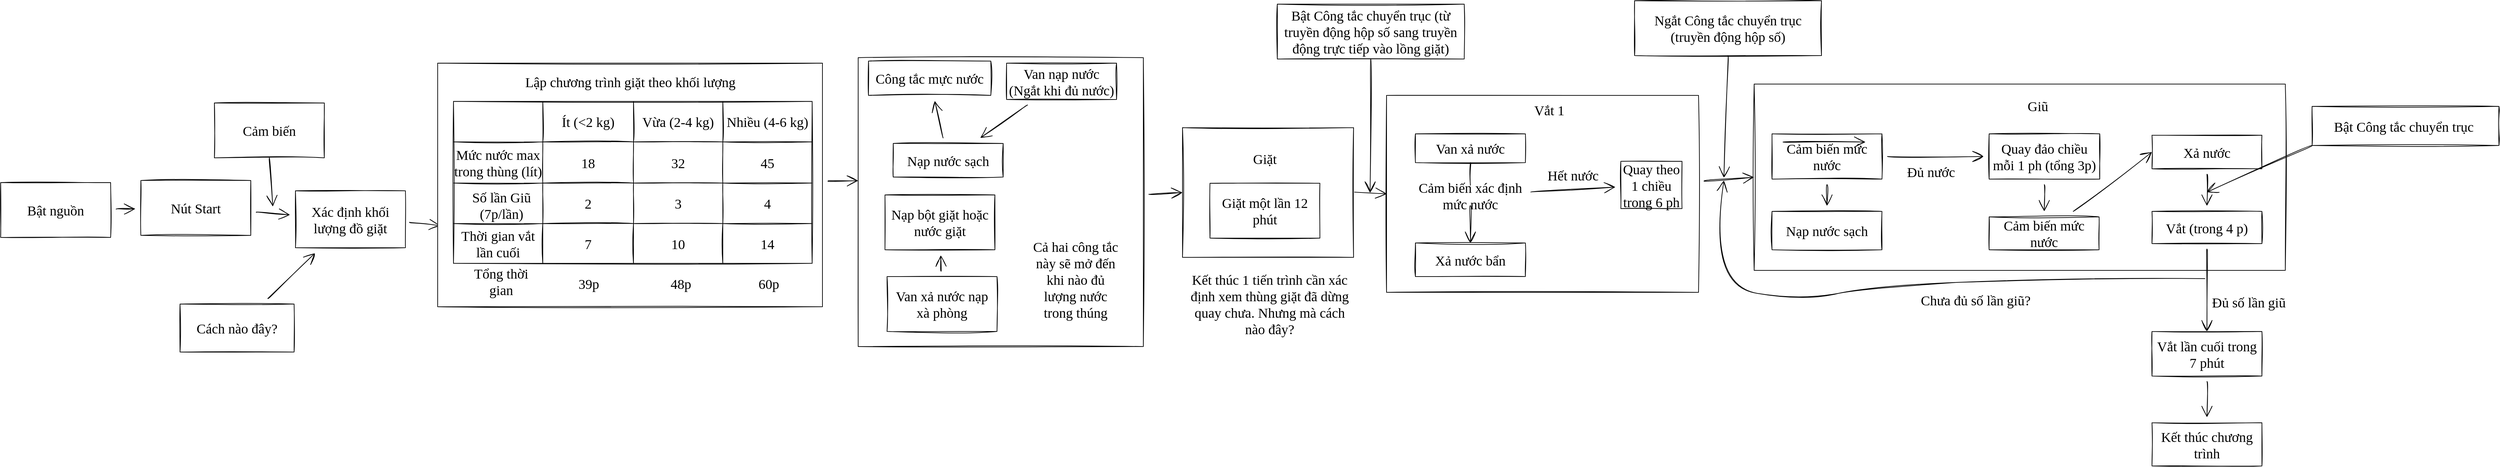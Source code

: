 <mxfile version="16.0.0" type="github">
  <diagram id="Q0INmKHapKx8R0FfWWIw" name="Page-1">
    <mxGraphModel dx="4503" dy="1542" grid="0" gridSize="10" guides="1" tooltips="1" connect="1" arrows="1" fold="1" page="0" pageScale="1" pageWidth="4681" pageHeight="3300" math="0" shadow="0">
      <root>
        <mxCell id="0" />
        <mxCell id="1" parent="0" />
        <mxCell id="oPfNsMnwlo6Ig9lXClS0-268" value="" style="rounded=0;whiteSpace=wrap;html=1;sketch=1;hachureGap=4;fontFamily=Times New Roman;fontSize=20;" vertex="1" parent="1">
          <mxGeometry x="733" y="118.5" width="773" height="271.5" as="geometry" />
        </mxCell>
        <mxCell id="oPfNsMnwlo6Ig9lXClS0-241" style="edgeStyle=none;curved=1;rounded=0;sketch=1;hachureGap=4;orthogonalLoop=1;jettySize=auto;html=1;entryX=0;entryY=0.5;entryDx=0;entryDy=0;fontFamily=Times New Roman;fontSize=16;endArrow=open;startSize=14;endSize=14;sourcePerimeterSpacing=8;targetPerimeterSpacing=8;" edge="1" parent="1" source="oPfNsMnwlo6Ig9lXClS0-73" target="oPfNsMnwlo6Ig9lXClS0-57">
          <mxGeometry relative="1" as="geometry" />
        </mxCell>
        <mxCell id="oPfNsMnwlo6Ig9lXClS0-73" value="" style="rounded=0;whiteSpace=wrap;html=1;sketch=1;hachureGap=4;fontFamily=Times New Roman;fontSize=20;" vertex="1" parent="1">
          <mxGeometry x="-571" y="80" width="415" height="421" as="geometry" />
        </mxCell>
        <mxCell id="oPfNsMnwlo6Ig9lXClS0-199" style="edgeStyle=none;curved=1;rounded=0;sketch=1;hachureGap=4;orthogonalLoop=1;jettySize=auto;html=1;entryX=0;entryY=0.5;entryDx=0;entryDy=0;fontFamily=Times New Roman;fontSize=16;endArrow=open;startSize=14;endSize=14;sourcePerimeterSpacing=8;targetPerimeterSpacing=8;" edge="1" parent="1" target="oPfNsMnwlo6Ig9lXClS0-198">
          <mxGeometry relative="1" as="geometry">
            <mxPoint x="101" y="271.744" as="sourcePoint" />
          </mxGeometry>
        </mxCell>
        <mxCell id="oPfNsMnwlo6Ig9lXClS0-57" value="" style="rounded=0;whiteSpace=wrap;html=1;sketch=1;hachureGap=4;fontFamily=Times New Roman;fontSize=20;" vertex="1" parent="1">
          <mxGeometry x="-99" y="182" width="249" height="189" as="geometry" />
        </mxCell>
        <mxCell id="oPfNsMnwlo6Ig9lXClS0-58" value="Giặt" style="text;strokeColor=none;fillColor=none;html=1;align=center;verticalAlign=middle;whiteSpace=wrap;rounded=0;sketch=1;hachureGap=4;fontFamily=Times New Roman;fontSize=20;" vertex="1" parent="1">
          <mxGeometry x="-9" y="212" width="60" height="30" as="geometry" />
        </mxCell>
        <mxCell id="oPfNsMnwlo6Ig9lXClS0-60" value="Giặt một lần 12 phút" style="rounded=0;whiteSpace=wrap;html=1;sketch=1;hachureGap=4;fontFamily=Times New Roman;fontSize=20;" vertex="1" parent="1">
          <mxGeometry x="-59" y="263" width="160" height="80" as="geometry" />
        </mxCell>
        <mxCell id="oPfNsMnwlo6Ig9lXClS0-68" value="" style="edgeStyle=none;curved=1;rounded=0;sketch=1;hachureGap=4;orthogonalLoop=1;jettySize=auto;html=1;fontFamily=Times New Roman;fontSize=16;endArrow=open;startSize=14;endSize=14;sourcePerimeterSpacing=8;targetPerimeterSpacing=8;" edge="1" parent="1" source="oPfNsMnwlo6Ig9lXClS0-61" target="oPfNsMnwlo6Ig9lXClS0-64">
          <mxGeometry relative="1" as="geometry" />
        </mxCell>
        <mxCell id="oPfNsMnwlo6Ig9lXClS0-61" value="Nạp nước sạch" style="rounded=0;whiteSpace=wrap;html=1;sketch=1;hachureGap=4;fontFamily=Times New Roman;fontSize=20;" vertex="1" parent="1">
          <mxGeometry x="-520" y="205" width="160" height="49" as="geometry" />
        </mxCell>
        <mxCell id="oPfNsMnwlo6Ig9lXClS0-69" value="" style="edgeStyle=none;curved=1;rounded=0;sketch=1;hachureGap=4;orthogonalLoop=1;jettySize=auto;html=1;fontFamily=Times New Roman;fontSize=16;endArrow=open;startSize=14;endSize=14;sourcePerimeterSpacing=8;targetPerimeterSpacing=8;" edge="1" parent="1" source="oPfNsMnwlo6Ig9lXClS0-63" target="oPfNsMnwlo6Ig9lXClS0-61">
          <mxGeometry relative="1" as="geometry" />
        </mxCell>
        <mxCell id="oPfNsMnwlo6Ig9lXClS0-63" value="Van nạp nước (Ngắt khi đủ nước)" style="rounded=0;whiteSpace=wrap;html=1;sketch=1;hachureGap=4;fontFamily=Times New Roman;fontSize=20;" vertex="1" parent="1">
          <mxGeometry x="-355" y="88" width="160" height="53" as="geometry" />
        </mxCell>
        <mxCell id="oPfNsMnwlo6Ig9lXClS0-64" value="Công tắc mực nước" style="rounded=0;whiteSpace=wrap;html=1;sketch=1;hachureGap=4;fontFamily=Times New Roman;fontSize=20;" vertex="1" parent="1">
          <mxGeometry x="-556" y="85" width="178" height="50" as="geometry" />
        </mxCell>
        <mxCell id="oPfNsMnwlo6Ig9lXClS0-74" value="Nạp bột giặt hoặc nước giặt" style="rounded=0;whiteSpace=wrap;html=1;sketch=1;hachureGap=4;fontFamily=Times New Roman;fontSize=20;" vertex="1" parent="1">
          <mxGeometry x="-532" y="280" width="160" height="80" as="geometry" />
        </mxCell>
        <mxCell id="oPfNsMnwlo6Ig9lXClS0-77" value="" style="edgeStyle=none;curved=1;rounded=0;sketch=1;hachureGap=4;orthogonalLoop=1;jettySize=auto;html=1;fontFamily=Times New Roman;fontSize=16;endArrow=open;startSize=14;endSize=14;sourcePerimeterSpacing=8;targetPerimeterSpacing=8;" edge="1" parent="1" source="oPfNsMnwlo6Ig9lXClS0-76" target="oPfNsMnwlo6Ig9lXClS0-74">
          <mxGeometry relative="1" as="geometry" />
        </mxCell>
        <mxCell id="oPfNsMnwlo6Ig9lXClS0-76" value="Van xả nước nạp xà phòng" style="rounded=0;whiteSpace=wrap;html=1;sketch=1;hachureGap=4;fontFamily=Times New Roman;fontSize=20;" vertex="1" parent="1">
          <mxGeometry x="-529" y="399" width="160" height="80" as="geometry" />
        </mxCell>
        <mxCell id="oPfNsMnwlo6Ig9lXClS0-83" value="" style="edgeStyle=none;curved=1;rounded=0;sketch=1;hachureGap=4;orthogonalLoop=1;jettySize=auto;html=1;fontFamily=Times New Roman;fontSize=16;endArrow=open;startSize=14;endSize=14;sourcePerimeterSpacing=8;targetPerimeterSpacing=8;" edge="1" parent="1" source="oPfNsMnwlo6Ig9lXClS0-78" target="oPfNsMnwlo6Ig9lXClS0-79">
          <mxGeometry relative="1" as="geometry" />
        </mxCell>
        <mxCell id="oPfNsMnwlo6Ig9lXClS0-78" value="Nút Start" style="rounded=0;whiteSpace=wrap;html=1;sketch=1;hachureGap=4;fontFamily=Times New Roman;fontSize=20;" vertex="1" parent="1">
          <mxGeometry x="-1615" y="259" width="160" height="80" as="geometry" />
        </mxCell>
        <mxCell id="oPfNsMnwlo6Ig9lXClS0-212" style="edgeStyle=none;curved=1;rounded=0;sketch=1;hachureGap=4;orthogonalLoop=1;jettySize=auto;html=1;entryX=0.007;entryY=0.668;entryDx=0;entryDy=0;entryPerimeter=0;fontFamily=Times New Roman;fontSize=16;endArrow=open;startSize=14;endSize=14;sourcePerimeterSpacing=8;targetPerimeterSpacing=8;" edge="1" parent="1" target="oPfNsMnwlo6Ig9lXClS0-207">
          <mxGeometry relative="1" as="geometry">
            <mxPoint x="-1224" y="319.854" as="sourcePoint" />
          </mxGeometry>
        </mxCell>
        <mxCell id="oPfNsMnwlo6Ig9lXClS0-79" value="Xác định khối lượng đồ giặt" style="rounded=0;whiteSpace=wrap;html=1;sketch=1;hachureGap=4;fontFamily=Times New Roman;fontSize=20;" vertex="1" parent="1">
          <mxGeometry x="-1390" y="274" width="160" height="83" as="geometry" />
        </mxCell>
        <mxCell id="oPfNsMnwlo6Ig9lXClS0-80" value="Cảm biến" style="rounded=0;whiteSpace=wrap;html=1;sketch=1;hachureGap=4;fontFamily=Times New Roman;fontSize=20;" vertex="1" parent="1">
          <mxGeometry x="-1508" y="146" width="160" height="80" as="geometry" />
        </mxCell>
        <mxCell id="oPfNsMnwlo6Ig9lXClS0-92" value="" style="edgeStyle=none;orthogonalLoop=1;jettySize=auto;html=1;rounded=0;sketch=1;hachureGap=4;fontFamily=Times New Roman;fontSize=16;endArrow=open;startSize=14;endSize=14;sourcePerimeterSpacing=8;targetPerimeterSpacing=8;curved=1;exitX=0.5;exitY=1;exitDx=0;exitDy=0;" edge="1" parent="1" source="oPfNsMnwlo6Ig9lXClS0-80">
          <mxGeometry width="120" relative="1" as="geometry">
            <mxPoint x="-1249" y="339" as="sourcePoint" />
            <mxPoint x="-1423" y="297" as="targetPoint" />
            <Array as="points" />
          </mxGeometry>
        </mxCell>
        <mxCell id="oPfNsMnwlo6Ig9lXClS0-114" value="" style="edgeStyle=none;curved=1;rounded=0;sketch=1;hachureGap=4;orthogonalLoop=1;jettySize=auto;html=1;fontFamily=Times New Roman;fontSize=16;endArrow=open;startSize=14;endSize=14;sourcePerimeterSpacing=8;targetPerimeterSpacing=8;" edge="1" parent="1" source="oPfNsMnwlo6Ig9lXClS0-113" target="oPfNsMnwlo6Ig9lXClS0-78">
          <mxGeometry relative="1" as="geometry" />
        </mxCell>
        <mxCell id="oPfNsMnwlo6Ig9lXClS0-113" value="Bật nguồn" style="rounded=0;whiteSpace=wrap;html=1;sketch=1;hachureGap=4;fontFamily=Times New Roman;fontSize=20;" vertex="1" parent="1">
          <mxGeometry x="-1819" y="262" width="160" height="80" as="geometry" />
        </mxCell>
        <mxCell id="oPfNsMnwlo6Ig9lXClS0-269" style="edgeStyle=none;curved=1;rounded=0;sketch=1;hachureGap=4;orthogonalLoop=1;jettySize=auto;html=1;entryX=0;entryY=0.5;entryDx=0;entryDy=0;fontFamily=Times New Roman;fontSize=16;endArrow=open;startSize=14;endSize=14;sourcePerimeterSpacing=8;targetPerimeterSpacing=8;" edge="1" parent="1" source="oPfNsMnwlo6Ig9lXClS0-198" target="oPfNsMnwlo6Ig9lXClS0-268">
          <mxGeometry relative="1" as="geometry" />
        </mxCell>
        <mxCell id="oPfNsMnwlo6Ig9lXClS0-198" value="" style="rounded=0;whiteSpace=wrap;html=1;sketch=1;hachureGap=4;fontFamily=Times New Roman;fontSize=20;" vertex="1" parent="1">
          <mxGeometry x="198" y="135" width="454" height="287" as="geometry" />
        </mxCell>
        <mxCell id="oPfNsMnwlo6Ig9lXClS0-200" value="Xả nước bẩn" style="rounded=0;whiteSpace=wrap;html=1;sketch=1;hachureGap=4;fontFamily=Times New Roman;fontSize=20;" vertex="1" parent="1">
          <mxGeometry x="240" y="350" width="160" height="49" as="geometry" />
        </mxCell>
        <mxCell id="oPfNsMnwlo6Ig9lXClS0-202" value="Van xả nước" style="rounded=0;whiteSpace=wrap;html=1;sketch=1;hachureGap=4;fontFamily=Times New Roman;fontSize=20;" vertex="1" parent="1">
          <mxGeometry x="240" y="191" width="160" height="42" as="geometry" />
        </mxCell>
        <mxCell id="oPfNsMnwlo6Ig9lXClS0-205" value="Vắt 1" style="text;strokeColor=none;fillColor=none;html=1;align=center;verticalAlign=middle;whiteSpace=wrap;rounded=0;sketch=1;hachureGap=4;fontFamily=Times New Roman;fontSize=20;" vertex="1" parent="1">
          <mxGeometry x="405" y="141" width="60" height="30" as="geometry" />
        </mxCell>
        <mxCell id="oPfNsMnwlo6Ig9lXClS0-206" value="Quay theo 1 chiều trong 6 ph" style="rounded=0;whiteSpace=wrap;html=1;sketch=1;hachureGap=4;fontFamily=Times New Roman;fontSize=20;" vertex="1" parent="1">
          <mxGeometry x="539" y="231" width="89" height="69" as="geometry" />
        </mxCell>
        <mxCell id="oPfNsMnwlo6Ig9lXClS0-242" style="edgeStyle=none;curved=1;rounded=0;sketch=1;hachureGap=4;orthogonalLoop=1;jettySize=auto;html=1;entryX=0;entryY=0.426;entryDx=0;entryDy=0;entryPerimeter=0;fontFamily=Times New Roman;fontSize=16;endArrow=open;startSize=14;endSize=14;sourcePerimeterSpacing=8;targetPerimeterSpacing=8;" edge="1" parent="1" source="oPfNsMnwlo6Ig9lXClS0-207" target="oPfNsMnwlo6Ig9lXClS0-73">
          <mxGeometry relative="1" as="geometry" />
        </mxCell>
        <mxCell id="oPfNsMnwlo6Ig9lXClS0-207" value="" style="rounded=0;whiteSpace=wrap;html=1;sketch=1;hachureGap=4;fontFamily=Times New Roman;fontSize=20;" vertex="1" parent="1">
          <mxGeometry x="-1183" y="88" width="560" height="355" as="geometry" />
        </mxCell>
        <mxCell id="oPfNsMnwlo6Ig9lXClS0-208" value="Lập chương trình giặt theo khối lượng" style="text;strokeColor=none;fillColor=none;html=1;align=center;verticalAlign=middle;whiteSpace=wrap;rounded=0;sketch=1;hachureGap=4;fontFamily=Times New Roman;fontSize=20;" vertex="1" parent="1">
          <mxGeometry x="-1070.5" y="100" width="335" height="30" as="geometry" />
        </mxCell>
        <mxCell id="oPfNsMnwlo6Ig9lXClS0-214" value="" style="shape=table;startSize=0;container=1;collapsible=0;childLayout=tableLayout;sketch=1;hachureGap=4;fontFamily=Times New Roman;fontSize=20;" vertex="1" parent="1">
          <mxGeometry x="-1160" y="143.75" width="522" height="236" as="geometry" />
        </mxCell>
        <mxCell id="oPfNsMnwlo6Ig9lXClS0-215" value="" style="shape=partialRectangle;collapsible=0;dropTarget=0;pointerEvents=0;fillColor=none;top=0;left=0;bottom=0;right=0;points=[[0,0.5],[1,0.5]];portConstraint=eastwest;sketch=1;hachureGap=4;fontFamily=Times New Roman;fontSize=20;" vertex="1" parent="oPfNsMnwlo6Ig9lXClS0-214">
          <mxGeometry width="522" height="59" as="geometry" />
        </mxCell>
        <mxCell id="oPfNsMnwlo6Ig9lXClS0-216" value="" style="shape=partialRectangle;html=1;whiteSpace=wrap;connectable=0;overflow=hidden;fillColor=none;top=0;left=0;bottom=0;right=0;pointerEvents=1;sketch=1;hachureGap=4;fontFamily=Times New Roman;fontSize=20;" vertex="1" parent="oPfNsMnwlo6Ig9lXClS0-215">
          <mxGeometry width="130" height="59" as="geometry">
            <mxRectangle width="130" height="59" as="alternateBounds" />
          </mxGeometry>
        </mxCell>
        <mxCell id="oPfNsMnwlo6Ig9lXClS0-217" value="Ít (&amp;lt;2 kg)" style="shape=partialRectangle;html=1;whiteSpace=wrap;connectable=0;overflow=hidden;fillColor=none;top=0;left=0;bottom=0;right=0;pointerEvents=1;sketch=1;hachureGap=4;fontFamily=Times New Roman;fontSize=20;" vertex="1" parent="oPfNsMnwlo6Ig9lXClS0-215">
          <mxGeometry x="130" width="132" height="59" as="geometry">
            <mxRectangle width="132" height="59" as="alternateBounds" />
          </mxGeometry>
        </mxCell>
        <mxCell id="oPfNsMnwlo6Ig9lXClS0-218" value="Vừa (2-4 kg)" style="shape=partialRectangle;html=1;whiteSpace=wrap;connectable=0;overflow=hidden;fillColor=none;top=0;left=0;bottom=0;right=0;pointerEvents=1;sketch=1;hachureGap=4;fontFamily=Times New Roman;fontSize=20;" vertex="1" parent="oPfNsMnwlo6Ig9lXClS0-215">
          <mxGeometry x="262" width="130" height="59" as="geometry">
            <mxRectangle width="130" height="59" as="alternateBounds" />
          </mxGeometry>
        </mxCell>
        <mxCell id="oPfNsMnwlo6Ig9lXClS0-219" value="Nhiều (4-6 kg)" style="shape=partialRectangle;html=1;whiteSpace=wrap;connectable=0;overflow=hidden;fillColor=none;top=0;left=0;bottom=0;right=0;pointerEvents=1;sketch=1;hachureGap=4;fontFamily=Times New Roman;fontSize=20;" vertex="1" parent="oPfNsMnwlo6Ig9lXClS0-215">
          <mxGeometry x="392" width="130" height="59" as="geometry">
            <mxRectangle width="130" height="59" as="alternateBounds" />
          </mxGeometry>
        </mxCell>
        <mxCell id="oPfNsMnwlo6Ig9lXClS0-220" value="" style="shape=partialRectangle;collapsible=0;dropTarget=0;pointerEvents=0;fillColor=none;top=0;left=0;bottom=0;right=0;points=[[0,0.5],[1,0.5]];portConstraint=eastwest;sketch=1;hachureGap=4;fontFamily=Times New Roman;fontSize=20;" vertex="1" parent="oPfNsMnwlo6Ig9lXClS0-214">
          <mxGeometry y="59" width="522" height="60" as="geometry" />
        </mxCell>
        <mxCell id="oPfNsMnwlo6Ig9lXClS0-221" value="Mức nước max trong thùng (lít)" style="shape=partialRectangle;html=1;whiteSpace=wrap;connectable=0;overflow=hidden;fillColor=none;top=0;left=0;bottom=0;right=0;pointerEvents=1;sketch=1;hachureGap=4;fontFamily=Times New Roman;fontSize=20;" vertex="1" parent="oPfNsMnwlo6Ig9lXClS0-220">
          <mxGeometry width="130" height="60" as="geometry">
            <mxRectangle width="130" height="60" as="alternateBounds" />
          </mxGeometry>
        </mxCell>
        <mxCell id="oPfNsMnwlo6Ig9lXClS0-222" value="18" style="shape=partialRectangle;html=1;whiteSpace=wrap;connectable=0;overflow=hidden;fillColor=none;top=0;left=0;bottom=0;right=0;pointerEvents=1;sketch=1;hachureGap=4;fontFamily=Times New Roman;fontSize=20;" vertex="1" parent="oPfNsMnwlo6Ig9lXClS0-220">
          <mxGeometry x="130" width="132" height="60" as="geometry">
            <mxRectangle width="132" height="60" as="alternateBounds" />
          </mxGeometry>
        </mxCell>
        <mxCell id="oPfNsMnwlo6Ig9lXClS0-223" value="32" style="shape=partialRectangle;html=1;whiteSpace=wrap;connectable=0;overflow=hidden;fillColor=none;top=0;left=0;bottom=0;right=0;pointerEvents=1;sketch=1;hachureGap=4;fontFamily=Times New Roman;fontSize=20;" vertex="1" parent="oPfNsMnwlo6Ig9lXClS0-220">
          <mxGeometry x="262" width="130" height="60" as="geometry">
            <mxRectangle width="130" height="60" as="alternateBounds" />
          </mxGeometry>
        </mxCell>
        <mxCell id="oPfNsMnwlo6Ig9lXClS0-224" value="45" style="shape=partialRectangle;html=1;whiteSpace=wrap;connectable=0;overflow=hidden;fillColor=none;top=0;left=0;bottom=0;right=0;pointerEvents=1;sketch=1;hachureGap=4;fontFamily=Times New Roman;fontSize=20;" vertex="1" parent="oPfNsMnwlo6Ig9lXClS0-220">
          <mxGeometry x="392" width="130" height="60" as="geometry">
            <mxRectangle width="130" height="60" as="alternateBounds" />
          </mxGeometry>
        </mxCell>
        <mxCell id="oPfNsMnwlo6Ig9lXClS0-225" value="" style="shape=partialRectangle;collapsible=0;dropTarget=0;pointerEvents=0;fillColor=none;top=0;left=0;bottom=0;right=0;points=[[0,0.5],[1,0.5]];portConstraint=eastwest;sketch=1;hachureGap=4;fontFamily=Times New Roman;fontSize=20;" vertex="1" parent="oPfNsMnwlo6Ig9lXClS0-214">
          <mxGeometry y="119" width="522" height="59" as="geometry" />
        </mxCell>
        <mxCell id="oPfNsMnwlo6Ig9lXClS0-226" value="" style="shape=partialRectangle;html=1;whiteSpace=wrap;connectable=0;overflow=hidden;fillColor=none;top=0;left=0;bottom=0;right=0;pointerEvents=1;sketch=1;hachureGap=4;fontFamily=Times New Roman;fontSize=20;" vertex="1" parent="oPfNsMnwlo6Ig9lXClS0-225">
          <mxGeometry width="130" height="59" as="geometry">
            <mxRectangle width="130" height="59" as="alternateBounds" />
          </mxGeometry>
        </mxCell>
        <mxCell id="oPfNsMnwlo6Ig9lXClS0-227" value="2" style="shape=partialRectangle;html=1;whiteSpace=wrap;connectable=0;overflow=hidden;fillColor=none;top=0;left=0;bottom=0;right=0;pointerEvents=1;sketch=1;hachureGap=4;fontFamily=Times New Roman;fontSize=20;" vertex="1" parent="oPfNsMnwlo6Ig9lXClS0-225">
          <mxGeometry x="130" width="132" height="59" as="geometry">
            <mxRectangle width="132" height="59" as="alternateBounds" />
          </mxGeometry>
        </mxCell>
        <mxCell id="oPfNsMnwlo6Ig9lXClS0-228" value="3" style="shape=partialRectangle;html=1;whiteSpace=wrap;connectable=0;overflow=hidden;fillColor=none;top=0;left=0;bottom=0;right=0;pointerEvents=1;sketch=1;hachureGap=4;fontFamily=Times New Roman;fontSize=20;" vertex="1" parent="oPfNsMnwlo6Ig9lXClS0-225">
          <mxGeometry x="262" width="130" height="59" as="geometry">
            <mxRectangle width="130" height="59" as="alternateBounds" />
          </mxGeometry>
        </mxCell>
        <mxCell id="oPfNsMnwlo6Ig9lXClS0-229" value="4" style="shape=partialRectangle;html=1;whiteSpace=wrap;connectable=0;overflow=hidden;fillColor=none;top=0;left=0;bottom=0;right=0;pointerEvents=1;sketch=1;hachureGap=4;fontFamily=Times New Roman;fontSize=20;" vertex="1" parent="oPfNsMnwlo6Ig9lXClS0-225">
          <mxGeometry x="392" width="130" height="59" as="geometry">
            <mxRectangle width="130" height="59" as="alternateBounds" />
          </mxGeometry>
        </mxCell>
        <mxCell id="oPfNsMnwlo6Ig9lXClS0-230" value="" style="shape=partialRectangle;collapsible=0;dropTarget=0;pointerEvents=0;fillColor=none;top=0;left=0;bottom=0;right=0;points=[[0,0.5],[1,0.5]];portConstraint=eastwest;sketch=1;hachureGap=4;fontFamily=Times New Roman;fontSize=20;" vertex="1" parent="oPfNsMnwlo6Ig9lXClS0-214">
          <mxGeometry y="178" width="522" height="58" as="geometry" />
        </mxCell>
        <mxCell id="oPfNsMnwlo6Ig9lXClS0-231" value="Thời gian vắt lần cuối" style="shape=partialRectangle;html=1;whiteSpace=wrap;connectable=0;overflow=hidden;fillColor=none;top=0;left=0;bottom=0;right=0;pointerEvents=1;sketch=1;hachureGap=4;fontFamily=Times New Roman;fontSize=20;" vertex="1" parent="oPfNsMnwlo6Ig9lXClS0-230">
          <mxGeometry width="130" height="58" as="geometry">
            <mxRectangle width="130" height="58" as="alternateBounds" />
          </mxGeometry>
        </mxCell>
        <mxCell id="oPfNsMnwlo6Ig9lXClS0-232" value="7" style="shape=partialRectangle;html=1;whiteSpace=wrap;connectable=0;overflow=hidden;fillColor=none;top=0;left=0;bottom=0;right=0;pointerEvents=1;sketch=1;hachureGap=4;fontFamily=Times New Roman;fontSize=20;" vertex="1" parent="oPfNsMnwlo6Ig9lXClS0-230">
          <mxGeometry x="130" width="132" height="58" as="geometry">
            <mxRectangle width="132" height="58" as="alternateBounds" />
          </mxGeometry>
        </mxCell>
        <mxCell id="oPfNsMnwlo6Ig9lXClS0-233" value="10" style="shape=partialRectangle;html=1;whiteSpace=wrap;connectable=0;overflow=hidden;fillColor=none;top=0;left=0;bottom=0;right=0;pointerEvents=1;sketch=1;hachureGap=4;fontFamily=Times New Roman;fontSize=20;" vertex="1" parent="oPfNsMnwlo6Ig9lXClS0-230">
          <mxGeometry x="262" width="130" height="58" as="geometry">
            <mxRectangle width="130" height="58" as="alternateBounds" />
          </mxGeometry>
        </mxCell>
        <mxCell id="oPfNsMnwlo6Ig9lXClS0-234" value="14" style="shape=partialRectangle;html=1;whiteSpace=wrap;connectable=0;overflow=hidden;fillColor=none;top=0;left=0;bottom=0;right=0;pointerEvents=1;sketch=1;hachureGap=4;fontFamily=Times New Roman;fontSize=20;" vertex="1" parent="oPfNsMnwlo6Ig9lXClS0-230">
          <mxGeometry x="392" width="130" height="58" as="geometry">
            <mxRectangle width="130" height="58" as="alternateBounds" />
          </mxGeometry>
        </mxCell>
        <mxCell id="oPfNsMnwlo6Ig9lXClS0-235" value="39p" style="text;strokeColor=none;fillColor=none;html=1;align=center;verticalAlign=middle;whiteSpace=wrap;rounded=0;sketch=1;hachureGap=4;fontFamily=Times New Roman;fontSize=20;" vertex="1" parent="1">
          <mxGeometry x="-993" y="394" width="60" height="30" as="geometry" />
        </mxCell>
        <mxCell id="oPfNsMnwlo6Ig9lXClS0-237" value="Tổng thời gian" style="text;strokeColor=none;fillColor=none;html=1;align=center;verticalAlign=middle;whiteSpace=wrap;rounded=0;sketch=1;hachureGap=4;fontFamily=Times New Roman;fontSize=20;" vertex="1" parent="1">
          <mxGeometry x="-1144" y="391" width="107" height="30" as="geometry" />
        </mxCell>
        <mxCell id="oPfNsMnwlo6Ig9lXClS0-238" value="48p" style="text;strokeColor=none;fillColor=none;html=1;align=center;verticalAlign=middle;whiteSpace=wrap;rounded=0;sketch=1;hachureGap=4;fontFamily=Times New Roman;fontSize=20;" vertex="1" parent="1">
          <mxGeometry x="-859" y="394" width="60" height="30" as="geometry" />
        </mxCell>
        <mxCell id="oPfNsMnwlo6Ig9lXClS0-239" value="60p" style="text;strokeColor=none;fillColor=none;html=1;align=center;verticalAlign=middle;whiteSpace=wrap;rounded=0;sketch=1;hachureGap=4;fontFamily=Times New Roman;fontSize=20;" vertex="1" parent="1">
          <mxGeometry x="-731" y="394" width="60" height="30" as="geometry" />
        </mxCell>
        <mxCell id="oPfNsMnwlo6Ig9lXClS0-243" value="Cả hai công tắc này sẽ mở đến khi nào đủ lượng nước trong thúng" style="text;strokeColor=none;fillColor=none;html=1;align=center;verticalAlign=middle;whiteSpace=wrap;rounded=0;sketch=1;hachureGap=4;fontFamily=Times New Roman;fontSize=20;" vertex="1" parent="1">
          <mxGeometry x="-320" y="336" width="131" height="133" as="geometry" />
        </mxCell>
        <mxCell id="oPfNsMnwlo6Ig9lXClS0-247" value="" style="edgeStyle=none;orthogonalLoop=1;jettySize=auto;html=1;rounded=0;sketch=1;hachureGap=4;fontFamily=Times New Roman;fontSize=16;endArrow=open;startSize=14;endSize=14;targetPerimeterSpacing=8;curved=1;entryX=0.5;entryY=0;entryDx=0;entryDy=0;exitX=0.5;exitY=1;exitDx=0;exitDy=0;startArrow=none;" edge="1" parent="1" source="oPfNsMnwlo6Ig9lXClS0-248" target="oPfNsMnwlo6Ig9lXClS0-200">
          <mxGeometry width="120" relative="1" as="geometry">
            <mxPoint x="435" y="256" as="sourcePoint" />
            <mxPoint x="555" y="256" as="targetPoint" />
            <Array as="points" />
          </mxGeometry>
        </mxCell>
        <mxCell id="oPfNsMnwlo6Ig9lXClS0-250" style="edgeStyle=none;curved=1;rounded=0;sketch=1;hachureGap=4;orthogonalLoop=1;jettySize=auto;html=1;fontFamily=Times New Roman;fontSize=16;endArrow=open;startSize=14;endSize=14;sourcePerimeterSpacing=8;targetPerimeterSpacing=8;" edge="1" parent="1" source="oPfNsMnwlo6Ig9lXClS0-248" target="oPfNsMnwlo6Ig9lXClS0-206">
          <mxGeometry relative="1" as="geometry" />
        </mxCell>
        <mxCell id="oPfNsMnwlo6Ig9lXClS0-248" value="Cảm biến xác định mức nước" style="text;strokeColor=none;fillColor=none;html=1;align=center;verticalAlign=middle;whiteSpace=wrap;rounded=0;sketch=1;hachureGap=4;fontFamily=Times New Roman;fontSize=20;" vertex="1" parent="1">
          <mxGeometry x="240" y="266" width="160" height="30" as="geometry" />
        </mxCell>
        <mxCell id="oPfNsMnwlo6Ig9lXClS0-249" value="" style="edgeStyle=none;orthogonalLoop=1;jettySize=auto;html=1;rounded=0;sketch=1;hachureGap=4;fontFamily=Times New Roman;fontSize=16;endArrow=none;startSize=14;endSize=14;sourcePerimeterSpacing=8;curved=1;entryX=0.5;entryY=0;entryDx=0;entryDy=0;exitX=0.5;exitY=1;exitDx=0;exitDy=0;" edge="1" parent="1" source="oPfNsMnwlo6Ig9lXClS0-202" target="oPfNsMnwlo6Ig9lXClS0-248">
          <mxGeometry width="120" relative="1" as="geometry">
            <mxPoint x="320" y="233" as="sourcePoint" />
            <mxPoint x="320" y="336" as="targetPoint" />
            <Array as="points" />
          </mxGeometry>
        </mxCell>
        <mxCell id="oPfNsMnwlo6Ig9lXClS0-251" value="Hết nước" style="text;strokeColor=none;fillColor=none;html=1;align=center;verticalAlign=middle;whiteSpace=wrap;rounded=0;sketch=1;hachureGap=4;fontFamily=Times New Roman;fontSize=20;" vertex="1" parent="1">
          <mxGeometry x="426" y="236" width="87" height="30" as="geometry" />
        </mxCell>
        <mxCell id="oPfNsMnwlo6Ig9lXClS0-252" value="Nạp nước sạch" style="rounded=0;whiteSpace=wrap;html=1;sketch=1;hachureGap=4;fontFamily=Times New Roman;fontSize=20;" vertex="1" parent="1">
          <mxGeometry x="759" y="304" width="160" height="56" as="geometry" />
        </mxCell>
        <mxCell id="oPfNsMnwlo6Ig9lXClS0-253" value="Giũ" style="text;strokeColor=none;fillColor=none;html=1;align=center;verticalAlign=middle;whiteSpace=wrap;rounded=0;sketch=1;hachureGap=4;fontFamily=Times New Roman;fontSize=20;" vertex="1" parent="1">
          <mxGeometry x="1116" y="135" width="60" height="30" as="geometry" />
        </mxCell>
        <mxCell id="oPfNsMnwlo6Ig9lXClS0-256" value="" style="edgeStyle=none;curved=1;rounded=0;sketch=1;hachureGap=4;orthogonalLoop=1;jettySize=auto;html=1;fontFamily=Times New Roman;fontSize=16;endArrow=open;startSize=14;endSize=14;sourcePerimeterSpacing=8;targetPerimeterSpacing=8;" edge="1" parent="1" source="oPfNsMnwlo6Ig9lXClS0-255" target="oPfNsMnwlo6Ig9lXClS0-252">
          <mxGeometry relative="1" as="geometry" />
        </mxCell>
        <mxCell id="oPfNsMnwlo6Ig9lXClS0-258" value="" style="edgeStyle=none;curved=1;rounded=0;sketch=1;hachureGap=4;orthogonalLoop=1;jettySize=auto;html=1;fontFamily=Times New Roman;fontSize=16;endArrow=open;startSize=14;endSize=14;sourcePerimeterSpacing=8;targetPerimeterSpacing=8;" edge="1" parent="1" source="oPfNsMnwlo6Ig9lXClS0-255" target="oPfNsMnwlo6Ig9lXClS0-257">
          <mxGeometry relative="1" as="geometry" />
        </mxCell>
        <mxCell id="oPfNsMnwlo6Ig9lXClS0-255" value="Cảm biến mức nước" style="rounded=0;whiteSpace=wrap;html=1;sketch=1;hachureGap=4;fontFamily=Times New Roman;fontSize=20;" vertex="1" parent="1">
          <mxGeometry x="759" y="191" width="160" height="66" as="geometry" />
        </mxCell>
        <mxCell id="oPfNsMnwlo6Ig9lXClS0-261" value="" style="edgeStyle=none;curved=1;rounded=0;sketch=1;hachureGap=4;orthogonalLoop=1;jettySize=auto;html=1;fontFamily=Times New Roman;fontSize=16;endArrow=open;startSize=14;endSize=14;sourcePerimeterSpacing=8;targetPerimeterSpacing=8;" edge="1" parent="1" source="oPfNsMnwlo6Ig9lXClS0-257" target="oPfNsMnwlo6Ig9lXClS0-260">
          <mxGeometry relative="1" as="geometry" />
        </mxCell>
        <mxCell id="oPfNsMnwlo6Ig9lXClS0-257" value="Quay đảo chiều mỗi 1 ph (tổng 3p)" style="rounded=0;whiteSpace=wrap;html=1;sketch=1;hachureGap=4;fontFamily=Times New Roman;fontSize=20;" vertex="1" parent="1">
          <mxGeometry x="1075" y="191" width="161" height="66" as="geometry" />
        </mxCell>
        <mxCell id="oPfNsMnwlo6Ig9lXClS0-259" value="Đủ nước" style="text;strokeColor=none;fillColor=none;html=1;align=center;verticalAlign=middle;whiteSpace=wrap;rounded=0;sketch=1;hachureGap=4;fontFamily=Times New Roman;fontSize=20;" vertex="1" parent="1">
          <mxGeometry x="951" y="231" width="79" height="30" as="geometry" />
        </mxCell>
        <mxCell id="oPfNsMnwlo6Ig9lXClS0-265" value="" style="edgeStyle=none;curved=1;rounded=0;sketch=1;hachureGap=4;orthogonalLoop=1;jettySize=auto;html=1;fontFamily=Times New Roman;fontSize=16;endArrow=open;startSize=14;endSize=14;sourcePerimeterSpacing=8;targetPerimeterSpacing=8;entryX=0;entryY=0.5;entryDx=0;entryDy=0;" edge="1" parent="1" source="oPfNsMnwlo6Ig9lXClS0-260" target="oPfNsMnwlo6Ig9lXClS0-262">
          <mxGeometry relative="1" as="geometry" />
        </mxCell>
        <mxCell id="oPfNsMnwlo6Ig9lXClS0-260" value="Cảm biến mức nước" style="rounded=0;whiteSpace=wrap;html=1;sketch=1;hachureGap=4;fontFamily=Times New Roman;fontSize=20;" vertex="1" parent="1">
          <mxGeometry x="1075" y="312" width="160" height="48" as="geometry" />
        </mxCell>
        <mxCell id="oPfNsMnwlo6Ig9lXClS0-281" value="" style="edgeStyle=none;curved=1;rounded=0;sketch=1;hachureGap=4;orthogonalLoop=1;jettySize=auto;html=1;fontFamily=Times New Roman;fontSize=16;endArrow=open;startSize=14;endSize=14;sourcePerimeterSpacing=8;targetPerimeterSpacing=8;" edge="1" parent="1" source="oPfNsMnwlo6Ig9lXClS0-262" target="oPfNsMnwlo6Ig9lXClS0-280">
          <mxGeometry relative="1" as="geometry" />
        </mxCell>
        <mxCell id="oPfNsMnwlo6Ig9lXClS0-262" value="Xả nước" style="rounded=0;whiteSpace=wrap;html=1;sketch=1;hachureGap=4;fontFamily=Times New Roman;fontSize=20;" vertex="1" parent="1">
          <mxGeometry x="1312" y="193" width="160" height="49" as="geometry" />
        </mxCell>
        <mxCell id="oPfNsMnwlo6Ig9lXClS0-298" value="" style="edgeStyle=none;curved=1;rounded=0;sketch=1;hachureGap=4;orthogonalLoop=1;jettySize=auto;html=1;fontFamily=Times New Roman;fontSize=16;endArrow=open;startSize=14;endSize=14;sourcePerimeterSpacing=8;targetPerimeterSpacing=8;" edge="1" parent="1" source="oPfNsMnwlo6Ig9lXClS0-270" target="oPfNsMnwlo6Ig9lXClS0-297">
          <mxGeometry relative="1" as="geometry" />
        </mxCell>
        <mxCell id="oPfNsMnwlo6Ig9lXClS0-270" value="Vắt lần cuối trong 7 phút" style="rounded=0;whiteSpace=wrap;html=1;sketch=1;hachureGap=4;fontFamily=Times New Roman;fontSize=20;" vertex="1" parent="1">
          <mxGeometry x="1312" y="479" width="160" height="65" as="geometry" />
        </mxCell>
        <mxCell id="oPfNsMnwlo6Ig9lXClS0-275" value="" style="edgeStyle=none;orthogonalLoop=1;jettySize=auto;html=1;rounded=0;sketch=1;hachureGap=4;fontFamily=Times New Roman;fontSize=16;endArrow=open;startSize=14;endSize=14;sourcePerimeterSpacing=8;targetPerimeterSpacing=8;curved=1;" edge="1" parent="1">
          <mxGeometry width="120" relative="1" as="geometry">
            <mxPoint x="775" y="203" as="sourcePoint" />
            <mxPoint x="895" y="203" as="targetPoint" />
            <Array as="points" />
          </mxGeometry>
        </mxCell>
        <mxCell id="oPfNsMnwlo6Ig9lXClS0-277" value="" style="edgeStyle=none;orthogonalLoop=1;jettySize=auto;html=1;rounded=0;sketch=1;hachureGap=4;fontFamily=Times New Roman;fontSize=16;endArrow=open;startSize=14;endSize=14;sourcePerimeterSpacing=8;targetPerimeterSpacing=8;curved=1;" edge="1" parent="1">
          <mxGeometry width="120" relative="1" as="geometry">
            <mxPoint x="1389" y="402" as="sourcePoint" />
            <mxPoint x="689" y="259" as="targetPoint" />
            <Array as="points">
              <mxPoint x="1156" y="402" />
              <mxPoint x="900" y="413" />
              <mxPoint x="811" y="434" />
              <mxPoint x="664" y="413" />
            </Array>
          </mxGeometry>
        </mxCell>
        <mxCell id="oPfNsMnwlo6Ig9lXClS0-278" value="Chưa đủ số lần giũ?" style="text;strokeColor=none;fillColor=none;html=1;align=center;verticalAlign=middle;whiteSpace=wrap;rounded=0;sketch=1;hachureGap=4;fontFamily=Times New Roman;fontSize=20;" vertex="1" parent="1">
          <mxGeometry x="965" y="418" width="181" height="30" as="geometry" />
        </mxCell>
        <mxCell id="oPfNsMnwlo6Ig9lXClS0-279" value="Đủ số lần giũ" style="text;strokeColor=none;fillColor=none;html=1;align=center;verticalAlign=middle;whiteSpace=wrap;rounded=0;sketch=1;hachureGap=4;fontFamily=Times New Roman;fontSize=20;" vertex="1" parent="1">
          <mxGeometry x="1391" y="421" width="124" height="30" as="geometry" />
        </mxCell>
        <mxCell id="oPfNsMnwlo6Ig9lXClS0-282" style="edgeStyle=none;curved=1;rounded=0;sketch=1;hachureGap=4;orthogonalLoop=1;jettySize=auto;html=1;entryX=0.5;entryY=0;entryDx=0;entryDy=0;fontFamily=Times New Roman;fontSize=16;endArrow=open;startSize=14;endSize=14;sourcePerimeterSpacing=8;targetPerimeterSpacing=8;" edge="1" parent="1" source="oPfNsMnwlo6Ig9lXClS0-280" target="oPfNsMnwlo6Ig9lXClS0-270">
          <mxGeometry relative="1" as="geometry" />
        </mxCell>
        <mxCell id="oPfNsMnwlo6Ig9lXClS0-280" value="Vắt (trong 4 p)" style="rounded=0;whiteSpace=wrap;html=1;sketch=1;hachureGap=4;fontFamily=Times New Roman;fontSize=20;" vertex="1" parent="1">
          <mxGeometry x="1312" y="304" width="160" height="47" as="geometry" />
        </mxCell>
        <mxCell id="oPfNsMnwlo6Ig9lXClS0-283" value="Bật Công tắc chuyển trục (từ truyền động hộp số sang truyền động trực tiếp vào lồng giặt)" style="rounded=0;whiteSpace=wrap;html=1;sketch=1;hachureGap=4;fontFamily=Times New Roman;fontSize=20;" vertex="1" parent="1">
          <mxGeometry x="39" y="2" width="272" height="80" as="geometry" />
        </mxCell>
        <mxCell id="oPfNsMnwlo6Ig9lXClS0-286" value="" style="edgeStyle=none;orthogonalLoop=1;jettySize=auto;html=1;rounded=0;sketch=1;hachureGap=4;fontFamily=Times New Roman;fontSize=16;endArrow=open;startSize=14;endSize=14;sourcePerimeterSpacing=8;targetPerimeterSpacing=8;curved=1;exitX=0.5;exitY=1;exitDx=0;exitDy=0;" edge="1" parent="1" source="oPfNsMnwlo6Ig9lXClS0-283">
          <mxGeometry width="120" relative="1" as="geometry">
            <mxPoint x="36" y="128" as="sourcePoint" />
            <mxPoint x="174" y="277" as="targetPoint" />
            <Array as="points" />
          </mxGeometry>
        </mxCell>
        <mxCell id="oPfNsMnwlo6Ig9lXClS0-287" value="Ngắt Công tắc chuyển trục (truyền động hộp số)" style="rounded=0;whiteSpace=wrap;html=1;sketch=1;hachureGap=4;fontFamily=Times New Roman;fontSize=20;" vertex="1" parent="1">
          <mxGeometry x="559" y="-3" width="272" height="80" as="geometry" />
        </mxCell>
        <mxCell id="oPfNsMnwlo6Ig9lXClS0-288" value="" style="edgeStyle=none;orthogonalLoop=1;jettySize=auto;html=1;rounded=0;sketch=1;hachureGap=4;fontFamily=Times New Roman;fontSize=16;endArrow=open;startSize=14;endSize=14;sourcePerimeterSpacing=8;targetPerimeterSpacing=8;curved=1;exitX=0.5;exitY=1;exitDx=0;exitDy=0;" edge="1" parent="1" source="oPfNsMnwlo6Ig9lXClS0-287">
          <mxGeometry width="120" relative="1" as="geometry">
            <mxPoint x="500" y="147" as="sourcePoint" />
            <mxPoint x="689" y="255" as="targetPoint" />
            <Array as="points" />
          </mxGeometry>
        </mxCell>
        <mxCell id="oPfNsMnwlo6Ig9lXClS0-290" value="Bật Công tắc chuyển trục&amp;nbsp;" style="rounded=0;whiteSpace=wrap;html=1;sketch=1;hachureGap=4;fontFamily=Times New Roman;fontSize=20;" vertex="1" parent="1">
          <mxGeometry x="1545" y="151" width="272" height="57" as="geometry" />
        </mxCell>
        <mxCell id="oPfNsMnwlo6Ig9lXClS0-292" value="" style="edgeStyle=none;orthogonalLoop=1;jettySize=auto;html=1;rounded=0;sketch=1;hachureGap=4;fontFamily=Times New Roman;fontSize=16;endArrow=open;startSize=14;endSize=14;sourcePerimeterSpacing=8;targetPerimeterSpacing=8;curved=1;exitX=0;exitY=1;exitDx=0;exitDy=0;" edge="1" parent="1" source="oPfNsMnwlo6Ig9lXClS0-290">
          <mxGeometry width="120" relative="1" as="geometry">
            <mxPoint x="1617" y="319.38" as="sourcePoint" />
            <mxPoint x="1392" y="276" as="targetPoint" />
            <Array as="points" />
          </mxGeometry>
        </mxCell>
        <mxCell id="oPfNsMnwlo6Ig9lXClS0-294" style="edgeStyle=none;curved=1;rounded=0;sketch=1;hachureGap=4;orthogonalLoop=1;jettySize=auto;html=1;fontFamily=Times New Roman;fontSize=16;endArrow=open;startSize=14;endSize=14;sourcePerimeterSpacing=8;targetPerimeterSpacing=8;" edge="1" parent="1" source="oPfNsMnwlo6Ig9lXClS0-293" target="oPfNsMnwlo6Ig9lXClS0-79">
          <mxGeometry relative="1" as="geometry" />
        </mxCell>
        <mxCell id="oPfNsMnwlo6Ig9lXClS0-293" value="Cách nào đây?" style="rounded=0;whiteSpace=wrap;html=1;sketch=1;hachureGap=4;fontFamily=Times New Roman;fontSize=20;" vertex="1" parent="1">
          <mxGeometry x="-1558" y="439" width="166" height="70" as="geometry" />
        </mxCell>
        <mxCell id="oPfNsMnwlo6Ig9lXClS0-296" value="Số lần Giũ (7p/lần)" style="shape=partialRectangle;html=1;whiteSpace=wrap;connectable=0;overflow=hidden;fillColor=none;top=0;left=0;bottom=0;right=0;pointerEvents=1;sketch=1;hachureGap=4;fontFamily=Times New Roman;fontSize=20;" vertex="1" parent="1">
          <mxGeometry x="-1155.5" y="266" width="130" height="58" as="geometry">
            <mxRectangle width="130" height="58" as="alternateBounds" />
          </mxGeometry>
        </mxCell>
        <mxCell id="oPfNsMnwlo6Ig9lXClS0-297" value="Kết thúc chương trình" style="rounded=0;whiteSpace=wrap;html=1;sketch=1;hachureGap=4;fontFamily=Times New Roman;fontSize=20;" vertex="1" parent="1">
          <mxGeometry x="1312" y="612" width="160" height="63" as="geometry" />
        </mxCell>
        <mxCell id="oPfNsMnwlo6Ig9lXClS0-299" value="Kết thúc 1 tiến trình cần xác định xem thùng giặt đã dừng quay chưa. Nhưng mà cách nào đây?" style="text;strokeColor=none;fillColor=none;html=1;align=center;verticalAlign=middle;whiteSpace=wrap;rounded=0;sketch=1;hachureGap=4;fontFamily=Times New Roman;fontSize=20;" vertex="1" parent="1">
          <mxGeometry x="-89" y="424" width="234" height="30" as="geometry" />
        </mxCell>
      </root>
    </mxGraphModel>
  </diagram>
</mxfile>
